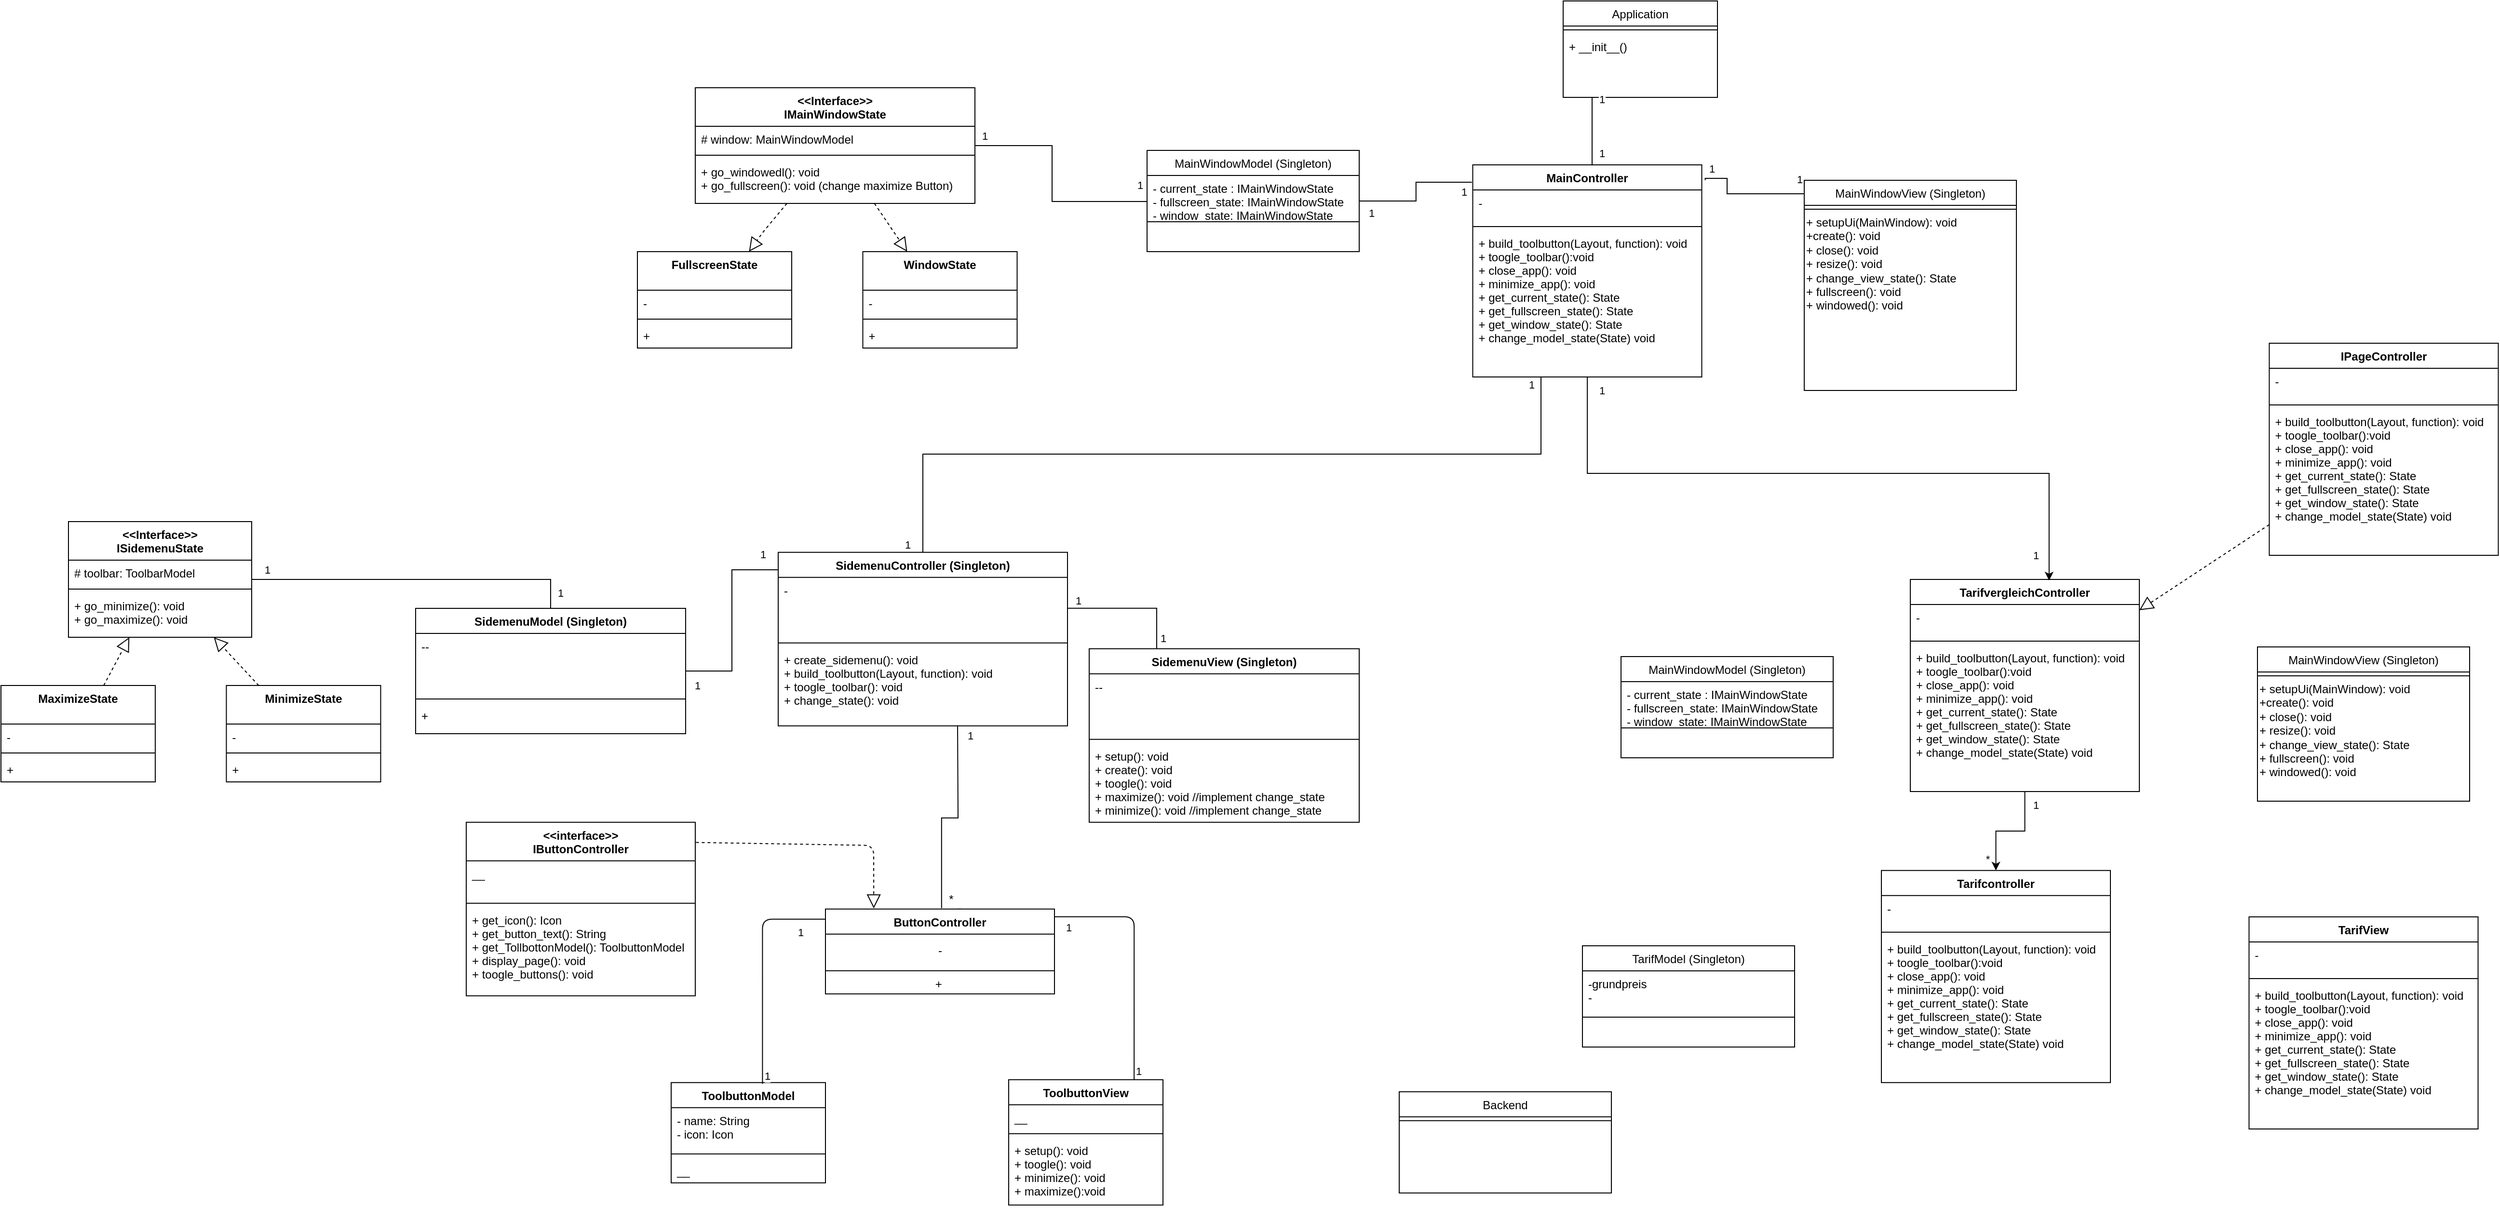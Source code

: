 <mxfile version="14.3.1" type="device"><diagram id="C5RBs43oDa-KdzZeNtuy" name="Page-1"><mxGraphModel dx="3266" dy="582" grid="1" gridSize="10" guides="1" tooltips="1" connect="1" arrows="1" fold="1" page="1" pageScale="1" pageWidth="827" pageHeight="1169" math="0" shadow="0"><root><mxCell id="WIyWlLk6GJQsqaUBKTNV-0"/><mxCell id="WIyWlLk6GJQsqaUBKTNV-1" parent="WIyWlLk6GJQsqaUBKTNV-0"/><mxCell id="zkfFHV4jXpPFQw0GAbJ--0" value="Application" style="swimlane;fontStyle=0;align=center;verticalAlign=top;childLayout=stackLayout;horizontal=1;startSize=26;horizontalStack=0;resizeParent=1;resizeLast=0;collapsible=1;marginBottom=0;rounded=0;shadow=0;strokeWidth=1;" parent="WIyWlLk6GJQsqaUBKTNV-1" vertex="1"><mxGeometry x="280" y="10" width="160" height="100" as="geometry"><mxRectangle x="230" y="140" width="160" height="26" as="alternateBounds"/></mxGeometry></mxCell><mxCell id="zkfFHV4jXpPFQw0GAbJ--4" value="" style="line;html=1;strokeWidth=1;align=left;verticalAlign=middle;spacingTop=-1;spacingLeft=3;spacingRight=3;rotatable=0;labelPosition=right;points=[];portConstraint=eastwest;" parent="zkfFHV4jXpPFQw0GAbJ--0" vertex="1"><mxGeometry y="26" width="160" height="8" as="geometry"/></mxCell><mxCell id="zkfFHV4jXpPFQw0GAbJ--5" value="+ __init__()&#10;" style="text;align=left;verticalAlign=top;spacingLeft=4;spacingRight=4;overflow=hidden;rotatable=0;points=[[0,0.5],[1,0.5]];portConstraint=eastwest;" parent="zkfFHV4jXpPFQw0GAbJ--0" vertex="1"><mxGeometry y="34" width="160" height="66" as="geometry"/></mxCell><mxCell id="zkfFHV4jXpPFQw0GAbJ--17" value="MainWindowView (Singleton)" style="swimlane;fontStyle=0;align=center;verticalAlign=top;childLayout=stackLayout;horizontal=1;startSize=26;horizontalStack=0;resizeParent=1;resizeLast=0;collapsible=1;marginBottom=0;rounded=0;shadow=0;strokeWidth=1;" parent="WIyWlLk6GJQsqaUBKTNV-1" vertex="1"><mxGeometry x="530" y="196" width="220" height="218" as="geometry"><mxRectangle x="508" y="120" width="160" height="26" as="alternateBounds"/></mxGeometry></mxCell><mxCell id="AHmSFKqbJIY-U8-tehQ6-21" value="" style="line;strokeWidth=1;fillColor=none;align=left;verticalAlign=middle;spacingTop=-1;spacingLeft=3;spacingRight=3;rotatable=0;labelPosition=right;points=[];portConstraint=eastwest;" parent="zkfFHV4jXpPFQw0GAbJ--17" vertex="1"><mxGeometry y="26" width="220" height="8" as="geometry"/></mxCell><mxCell id="AHmSFKqbJIY-U8-tehQ6-22" value="&lt;span&gt;+ setupUi(MainWindow): void&lt;br&gt;&lt;/span&gt;+create(): void&lt;br style=&quot;padding: 0px ; margin: 0px&quot;&gt;&lt;span&gt;+ close(): void&lt;br&gt;&lt;/span&gt;+ resize(): void&lt;br&gt;+ change_view_state(): State&lt;br style=&quot;padding: 0px ; margin: 0px&quot;&gt;&lt;span&gt;+ fullscreen(): void&lt;/span&gt;&lt;br style=&quot;padding: 0px ; margin: 0px&quot;&gt;&lt;span&gt;+ windowed(): void&lt;/span&gt;&lt;span&gt;&lt;br&gt;&lt;/span&gt;&lt;span&gt;&amp;nbsp;&lt;/span&gt;&lt;span&gt;&lt;br&gt;&lt;/span&gt;" style="text;html=1;align=left;verticalAlign=middle;resizable=0;points=[];autosize=1;" parent="zkfFHV4jXpPFQw0GAbJ--17" vertex="1"><mxGeometry y="34" width="220" height="120" as="geometry"/></mxCell><mxCell id="AHmSFKqbJIY-U8-tehQ6-0" value="ToolbuttonView" style="swimlane;fontStyle=1;align=center;verticalAlign=top;childLayout=stackLayout;horizontal=1;startSize=26;horizontalStack=0;resizeParent=1;resizeParentMax=0;resizeLast=0;collapsible=1;marginBottom=0;" parent="WIyWlLk6GJQsqaUBKTNV-1" vertex="1"><mxGeometry x="-295" y="1128.92" width="160" height="130" as="geometry"/></mxCell><mxCell id="AHmSFKqbJIY-U8-tehQ6-1" value="__" style="text;strokeColor=none;fillColor=none;align=left;verticalAlign=top;spacingLeft=4;spacingRight=4;overflow=hidden;rotatable=0;points=[[0,0.5],[1,0.5]];portConstraint=eastwest;" parent="AHmSFKqbJIY-U8-tehQ6-0" vertex="1"><mxGeometry y="26" width="160" height="26" as="geometry"/></mxCell><mxCell id="AHmSFKqbJIY-U8-tehQ6-2" value="" style="line;strokeWidth=1;fillColor=none;align=left;verticalAlign=middle;spacingTop=-1;spacingLeft=3;spacingRight=3;rotatable=0;labelPosition=right;points=[];portConstraint=eastwest;" parent="AHmSFKqbJIY-U8-tehQ6-0" vertex="1"><mxGeometry y="52" width="160" height="8" as="geometry"/></mxCell><mxCell id="AHmSFKqbJIY-U8-tehQ6-3" value="+ setup(): void&#10;+ toogle(): void&#10;+ minimize(): void&#10;+ maximize():void" style="text;strokeColor=none;fillColor=none;align=left;verticalAlign=top;spacingLeft=4;spacingRight=4;overflow=hidden;rotatable=0;points=[[0,0.5],[1,0.5]];portConstraint=eastwest;" parent="AHmSFKqbJIY-U8-tehQ6-0" vertex="1"><mxGeometry y="60" width="160" height="70" as="geometry"/></mxCell><mxCell id="AHmSFKqbJIY-U8-tehQ6-7" value="ToolbuttonModel" style="swimlane;fontStyle=1;align=center;verticalAlign=top;childLayout=stackLayout;horizontal=1;startSize=26;horizontalStack=0;resizeParent=1;resizeParentMax=0;resizeLast=0;collapsible=1;marginBottom=0;" parent="WIyWlLk6GJQsqaUBKTNV-1" vertex="1"><mxGeometry x="-645" y="1131.92" width="160" height="104" as="geometry"/></mxCell><mxCell id="AHmSFKqbJIY-U8-tehQ6-8" value="- name: String&#10;- icon: Icon" style="text;strokeColor=none;fillColor=none;align=left;verticalAlign=top;spacingLeft=4;spacingRight=4;overflow=hidden;rotatable=0;points=[[0,0.5],[1,0.5]];portConstraint=eastwest;" parent="AHmSFKqbJIY-U8-tehQ6-7" vertex="1"><mxGeometry y="26" width="160" height="44" as="geometry"/></mxCell><mxCell id="AHmSFKqbJIY-U8-tehQ6-9" value="" style="line;strokeWidth=1;fillColor=none;align=left;verticalAlign=middle;spacingTop=-1;spacingLeft=3;spacingRight=3;rotatable=0;labelPosition=right;points=[];portConstraint=eastwest;" parent="AHmSFKqbJIY-U8-tehQ6-7" vertex="1"><mxGeometry y="70" width="160" height="8" as="geometry"/></mxCell><mxCell id="AHmSFKqbJIY-U8-tehQ6-10" value="__" style="text;strokeColor=none;fillColor=none;align=left;verticalAlign=top;spacingLeft=4;spacingRight=4;overflow=hidden;rotatable=0;points=[[0,0.5],[1,0.5]];portConstraint=eastwest;" parent="AHmSFKqbJIY-U8-tehQ6-7" vertex="1"><mxGeometry y="78" width="160" height="26" as="geometry"/></mxCell><mxCell id="veGrpkfACI4aYmlf4r9s-16" style="edgeStyle=orthogonalEdgeStyle;rounded=0;orthogonalLoop=1;jettySize=auto;html=1;endArrow=none;endFill=0;exitX=1.015;exitY=0.072;exitDx=0;exitDy=0;exitPerimeter=0;" parent="WIyWlLk6GJQsqaUBKTNV-1" source="AHmSFKqbJIY-U8-tehQ6-11" target="zkfFHV4jXpPFQw0GAbJ--17" edge="1"><mxGeometry relative="1" as="geometry"><Array as="points"><mxPoint x="450" y="194"/><mxPoint x="450" y="210"/></Array></mxGeometry></mxCell><mxCell id="veGrpkfACI4aYmlf4r9s-17" value="1" style="edgeLabel;html=1;align=center;verticalAlign=middle;resizable=0;points=[];" parent="veGrpkfACI4aYmlf4r9s-16" vertex="1" connectable="0"><mxGeometry x="-0.864" y="2" relative="1" as="geometry"><mxPoint y="-8" as="offset"/></mxGeometry></mxCell><mxCell id="veGrpkfACI4aYmlf4r9s-18" value="1" style="edgeLabel;html=1;align=center;verticalAlign=middle;resizable=0;points=[];" parent="veGrpkfACI4aYmlf4r9s-16" vertex="1" connectable="0"><mxGeometry x="0.907" y="1" relative="1" as="geometry"><mxPoint y="-14" as="offset"/></mxGeometry></mxCell><mxCell id="veGrpkfACI4aYmlf4r9s-19" style="edgeStyle=orthogonalEdgeStyle;rounded=0;orthogonalLoop=1;jettySize=auto;html=1;entryX=0.25;entryY=1;entryDx=0;entryDy=0;endArrow=none;endFill=0;" parent="WIyWlLk6GJQsqaUBKTNV-1" source="AHmSFKqbJIY-U8-tehQ6-11" target="zkfFHV4jXpPFQw0GAbJ--0" edge="1"><mxGeometry relative="1" as="geometry"><Array as="points"><mxPoint x="310" y="170"/><mxPoint x="310" y="170"/></Array></mxGeometry></mxCell><mxCell id="veGrpkfACI4aYmlf4r9s-20" value="1" style="edgeLabel;html=1;align=center;verticalAlign=middle;resizable=0;points=[];" parent="veGrpkfACI4aYmlf4r9s-19" vertex="1" connectable="0"><mxGeometry x="-0.692" y="-1" relative="1" as="geometry"><mxPoint x="9" as="offset"/></mxGeometry></mxCell><mxCell id="veGrpkfACI4aYmlf4r9s-21" value="1" style="edgeLabel;html=1;align=center;verticalAlign=middle;resizable=0;points=[];" parent="veGrpkfACI4aYmlf4r9s-19" vertex="1" connectable="0"><mxGeometry x="0.708" relative="1" as="geometry"><mxPoint x="10" as="offset"/></mxGeometry></mxCell><mxCell id="AHmSFKqbJIY-U8-tehQ6-11" value="MainController" style="swimlane;fontStyle=1;align=center;verticalAlign=top;childLayout=stackLayout;horizontal=1;startSize=26;horizontalStack=0;resizeParent=1;resizeParentMax=0;resizeLast=0;collapsible=1;marginBottom=0;" parent="WIyWlLk6GJQsqaUBKTNV-1" vertex="1"><mxGeometry x="186.25" y="180" width="237.5" height="220" as="geometry"/></mxCell><mxCell id="AHmSFKqbJIY-U8-tehQ6-12" value="-" style="text;strokeColor=none;fillColor=none;align=left;verticalAlign=top;spacingLeft=4;spacingRight=4;overflow=hidden;rotatable=0;points=[[0,0.5],[1,0.5]];portConstraint=eastwest;" parent="AHmSFKqbJIY-U8-tehQ6-11" vertex="1"><mxGeometry y="26" width="237.5" height="34" as="geometry"/></mxCell><mxCell id="AHmSFKqbJIY-U8-tehQ6-13" value="" style="line;strokeWidth=1;fillColor=none;align=left;verticalAlign=middle;spacingTop=-1;spacingLeft=3;spacingRight=3;rotatable=0;labelPosition=right;points=[];portConstraint=eastwest;" parent="AHmSFKqbJIY-U8-tehQ6-11" vertex="1"><mxGeometry y="60" width="237.5" height="8" as="geometry"/></mxCell><mxCell id="AHmSFKqbJIY-U8-tehQ6-14" value="+ build_toolbutton(Layout, function): void&#10;+ toogle_toolbar():void&#10;+ close_app(): void&#10;+ minimize_app(): void&#10;+ get_current_state(): State&#10;+ get_fullscreen_state(): State&#10;+ get_window_state(): State&#10;+ change_model_state(State) void&#10;&#10;&#10;" style="text;strokeColor=none;fillColor=none;align=left;verticalAlign=top;spacingLeft=4;spacingRight=4;overflow=hidden;rotatable=0;points=[[0,0.5],[1,0.5]];portConstraint=eastwest;labelBackgroundColor=#ffffff;" parent="AHmSFKqbJIY-U8-tehQ6-11" vertex="1"><mxGeometry y="68" width="237.5" height="152" as="geometry"/></mxCell><mxCell id="veGrpkfACI4aYmlf4r9s-13" style="edgeStyle=orthogonalEdgeStyle;rounded=0;orthogonalLoop=1;jettySize=auto;html=1;endArrow=none;endFill=0;exitX=0.5;exitY=0;exitDx=0;exitDy=0;" parent="WIyWlLk6GJQsqaUBKTNV-1" source="WqvGB_f6O1uu-gj7ac-h-0" target="AHmSFKqbJIY-U8-tehQ6-11" edge="1"><mxGeometry relative="1" as="geometry"><mxPoint x="-310" y="398" as="sourcePoint"/><mxPoint x="240" y="361" as="targetPoint"/><Array as="points"><mxPoint x="-384" y="480"/><mxPoint x="257" y="480"/></Array></mxGeometry></mxCell><mxCell id="veGrpkfACI4aYmlf4r9s-14" value="1" style="edgeLabel;html=1;align=center;verticalAlign=middle;resizable=0;points=[];" parent="veGrpkfACI4aYmlf4r9s-13" vertex="1" connectable="0"><mxGeometry x="0.931" y="4" relative="1" as="geometry"><mxPoint x="-6" y="-20.32" as="offset"/></mxGeometry></mxCell><mxCell id="veGrpkfACI4aYmlf4r9s-15" value="1" style="edgeLabel;html=1;align=center;verticalAlign=middle;resizable=0;points=[];" parent="veGrpkfACI4aYmlf4r9s-13" vertex="1" connectable="0"><mxGeometry x="-0.925" y="3" relative="1" as="geometry"><mxPoint x="-13" y="22.56" as="offset"/></mxGeometry></mxCell><mxCell id="WqvGB_f6O1uu-gj7ac-h-0" value="SidemenuController (Singleton)" style="swimlane;fontStyle=1;align=center;verticalAlign=top;childLayout=stackLayout;horizontal=1;startSize=26;horizontalStack=0;resizeParent=1;resizeParentMax=0;resizeLast=0;collapsible=1;marginBottom=0;" parent="WIyWlLk6GJQsqaUBKTNV-1" vertex="1"><mxGeometry x="-534" y="581.92" width="300" height="180" as="geometry"/></mxCell><mxCell id="WqvGB_f6O1uu-gj7ac-h-1" value="-" style="text;strokeColor=none;fillColor=none;align=left;verticalAlign=top;spacingLeft=4;spacingRight=4;overflow=hidden;rotatable=0;points=[[0,0.5],[1,0.5]];portConstraint=eastwest;" parent="WqvGB_f6O1uu-gj7ac-h-0" vertex="1"><mxGeometry y="26" width="300" height="64" as="geometry"/></mxCell><mxCell id="WqvGB_f6O1uu-gj7ac-h-2" value="" style="line;strokeWidth=1;fillColor=none;align=left;verticalAlign=middle;spacingTop=-1;spacingLeft=3;spacingRight=3;rotatable=0;labelPosition=right;points=[];portConstraint=eastwest;" parent="WqvGB_f6O1uu-gj7ac-h-0" vertex="1"><mxGeometry y="90" width="300" height="8" as="geometry"/></mxCell><mxCell id="WqvGB_f6O1uu-gj7ac-h-3" value="+ create_sidemenu(): void&#10;+ build_toolbutton(Layout, function): void&#10;+ toogle_toolbar(): void&#10;+ change_state(): void&#10;&#10;&#10;" style="text;strokeColor=none;fillColor=none;align=left;verticalAlign=top;spacingLeft=4;spacingRight=4;overflow=hidden;rotatable=0;points=[[0,0.5],[1,0.5]];portConstraint=eastwest;" parent="WqvGB_f6O1uu-gj7ac-h-0" vertex="1"><mxGeometry y="98" width="300" height="82" as="geometry"/></mxCell><mxCell id="WqvGB_f6O1uu-gj7ac-h-27" style="edgeStyle=orthogonalEdgeStyle;rounded=0;orthogonalLoop=1;jettySize=auto;html=1;entryX=0.548;entryY=1;entryDx=0;entryDy=0;entryPerimeter=0;endArrow=none;endFill=0;" parent="WIyWlLk6GJQsqaUBKTNV-1" edge="1"><mxGeometry relative="1" as="geometry"><mxPoint x="-344.65" y="951.92" as="sourcePoint"/><mxPoint x="-348.0" y="761.92" as="targetPoint"/></mxGeometry></mxCell><mxCell id="veGrpkfACI4aYmlf4r9s-4" value="Text" style="edgeLabel;html=1;align=center;verticalAlign=middle;resizable=0;points=[];" parent="WqvGB_f6O1uu-gj7ac-h-27" vertex="1" connectable="0"><mxGeometry x="-0.833" y="4" relative="1" as="geometry"><mxPoint as="offset"/></mxGeometry></mxCell><mxCell id="veGrpkfACI4aYmlf4r9s-6" value="1" style="edgeLabel;html=1;align=center;verticalAlign=middle;resizable=0;points=[];" parent="WqvGB_f6O1uu-gj7ac-h-27" vertex="1" connectable="0"><mxGeometry x="0.929" relative="1" as="geometry"><mxPoint x="13" y="1.82" as="offset"/></mxGeometry></mxCell><mxCell id="WqvGB_f6O1uu-gj7ac-h-4" value="ButtonController" style="swimlane;fontStyle=1;align=center;verticalAlign=top;childLayout=stackLayout;horizontal=1;startSize=26;horizontalStack=0;resizeParent=1;resizeParentMax=0;resizeLast=0;collapsible=1;marginBottom=0;" parent="WIyWlLk6GJQsqaUBKTNV-1" vertex="1"><mxGeometry x="-485" y="951.92" width="237.5" height="88" as="geometry"/></mxCell><mxCell id="veGrpkfACI4aYmlf4r9s-9" value="-" style="text;html=1;strokeColor=none;fillColor=none;align=center;verticalAlign=middle;whiteSpace=wrap;rounded=0;" parent="WqvGB_f6O1uu-gj7ac-h-4" vertex="1"><mxGeometry y="26" width="237.5" height="34" as="geometry"/></mxCell><mxCell id="veGrpkfACI4aYmlf4r9s-8" value="" style="line;strokeWidth=1;fillColor=none;align=left;verticalAlign=middle;spacingTop=-1;spacingLeft=3;spacingRight=3;rotatable=0;labelPosition=right;points=[];portConstraint=eastwest;" parent="WqvGB_f6O1uu-gj7ac-h-4" vertex="1"><mxGeometry y="60" width="237.5" height="8" as="geometry"/></mxCell><mxCell id="veGrpkfACI4aYmlf4r9s-10" value="+&amp;nbsp;" style="text;html=1;strokeColor=none;fillColor=none;align=center;verticalAlign=middle;whiteSpace=wrap;rounded=0;" parent="WqvGB_f6O1uu-gj7ac-h-4" vertex="1"><mxGeometry y="68" width="237.5" height="20" as="geometry"/></mxCell><mxCell id="WqvGB_f6O1uu-gj7ac-h-9" value="" style="endArrow=none;endFill=0;html=1;edgeStyle=orthogonalEdgeStyle;align=left;verticalAlign=top;exitX=0.592;exitY=0.012;exitDx=0;exitDy=0;entryX=0.002;entryY=0.119;entryDx=0;entryDy=0;entryPerimeter=0;exitPerimeter=0;" parent="WIyWlLk6GJQsqaUBKTNV-1" source="AHmSFKqbJIY-U8-tehQ6-7" target="WqvGB_f6O1uu-gj7ac-h-4" edge="1"><mxGeometry x="-1" relative="1" as="geometry"><mxPoint x="-687.5" y="1096.92" as="sourcePoint"/><mxPoint x="-500" y="1090.92" as="targetPoint"/></mxGeometry></mxCell><mxCell id="WqvGB_f6O1uu-gj7ac-h-10" value="1" style="edgeLabel;resizable=0;html=1;align=left;verticalAlign=bottom;" parent="WqvGB_f6O1uu-gj7ac-h-9" connectable="0" vertex="1"><mxGeometry x="-1" relative="1" as="geometry"/></mxCell><mxCell id="WqvGB_f6O1uu-gj7ac-h-11" value="1" style="edgeLabel;html=1;align=center;verticalAlign=middle;resizable=0;points=[];" parent="WqvGB_f6O1uu-gj7ac-h-9" vertex="1" connectable="0"><mxGeometry x="0.404" y="-1" relative="1" as="geometry"><mxPoint x="37.93" y="8.75" as="offset"/></mxGeometry></mxCell><mxCell id="WqvGB_f6O1uu-gj7ac-h-13" value="" style="endArrow=none;endFill=0;html=1;edgeStyle=orthogonalEdgeStyle;align=left;verticalAlign=top;exitX=0.813;exitY=0;exitDx=0;exitDy=0;entryX=1.002;entryY=0.091;entryDx=0;entryDy=0;entryPerimeter=0;exitPerimeter=0;" parent="WIyWlLk6GJQsqaUBKTNV-1" source="AHmSFKqbJIY-U8-tehQ6-0" target="WqvGB_f6O1uu-gj7ac-h-4" edge="1"><mxGeometry x="-1" relative="1" as="geometry"><mxPoint x="-540.28" y="1188.952" as="sourcePoint"/><mxPoint x="-474.525" y="917.34" as="targetPoint"/></mxGeometry></mxCell><mxCell id="WqvGB_f6O1uu-gj7ac-h-14" value="1" style="edgeLabel;resizable=0;html=1;align=left;verticalAlign=bottom;" parent="WqvGB_f6O1uu-gj7ac-h-13" connectable="0" vertex="1"><mxGeometry x="-1" relative="1" as="geometry"/></mxCell><mxCell id="WqvGB_f6O1uu-gj7ac-h-15" value="1" style="edgeLabel;html=1;align=center;verticalAlign=middle;resizable=0;points=[];" parent="WqvGB_f6O1uu-gj7ac-h-13" vertex="1" connectable="0"><mxGeometry x="0.404" y="-1" relative="1" as="geometry"><mxPoint x="-60.5" y="12" as="offset"/></mxGeometry></mxCell><mxCell id="WqvGB_f6O1uu-gj7ac-h-16" value="SidemenuView (Singleton)" style="swimlane;fontStyle=1;align=center;verticalAlign=top;childLayout=stackLayout;horizontal=1;startSize=26;horizontalStack=0;resizeParent=1;resizeParentMax=0;resizeLast=0;collapsible=1;marginBottom=0;" parent="WIyWlLk6GJQsqaUBKTNV-1" vertex="1"><mxGeometry x="-211.5" y="681.92" width="280" height="180" as="geometry"/></mxCell><mxCell id="WqvGB_f6O1uu-gj7ac-h-17" value="--&#10;" style="text;strokeColor=none;fillColor=none;align=left;verticalAlign=top;spacingLeft=4;spacingRight=4;overflow=hidden;rotatable=0;points=[[0,0.5],[1,0.5]];portConstraint=eastwest;" parent="WqvGB_f6O1uu-gj7ac-h-16" vertex="1"><mxGeometry y="26" width="280" height="64" as="geometry"/></mxCell><mxCell id="WqvGB_f6O1uu-gj7ac-h-18" value="" style="line;strokeWidth=1;fillColor=none;align=left;verticalAlign=middle;spacingTop=-1;spacingLeft=3;spacingRight=3;rotatable=0;labelPosition=right;points=[];portConstraint=eastwest;" parent="WqvGB_f6O1uu-gj7ac-h-16" vertex="1"><mxGeometry y="90" width="280" height="8" as="geometry"/></mxCell><mxCell id="WqvGB_f6O1uu-gj7ac-h-19" value="+ setup(): void&#10;+ create(): void&#10;+ toogle(): void&#10;+ maximize(): void //implement change_state&#10;+ minimize(): void //implement change_state" style="text;strokeColor=none;fillColor=none;align=left;verticalAlign=top;spacingLeft=4;spacingRight=4;overflow=hidden;rotatable=0;points=[[0,0.5],[1,0.5]];portConstraint=eastwest;" parent="WqvGB_f6O1uu-gj7ac-h-16" vertex="1"><mxGeometry y="98" width="280" height="82" as="geometry"/></mxCell><mxCell id="WqvGB_f6O1uu-gj7ac-h-21" value="&lt;&lt;interface&gt;&gt;&#10;IButtonController" style="swimlane;fontStyle=1;align=center;verticalAlign=top;childLayout=stackLayout;horizontal=1;startSize=40;horizontalStack=0;resizeParent=1;resizeParentMax=0;resizeLast=0;collapsible=1;marginBottom=0;" parent="WIyWlLk6GJQsqaUBKTNV-1" vertex="1"><mxGeometry x="-857.5" y="861.92" width="237.5" height="180" as="geometry"/></mxCell><mxCell id="WqvGB_f6O1uu-gj7ac-h-22" value="__" style="text;strokeColor=none;fillColor=none;align=left;verticalAlign=top;spacingLeft=4;spacingRight=4;overflow=hidden;rotatable=0;points=[[0,0.5],[1,0.5]];portConstraint=eastwest;" parent="WqvGB_f6O1uu-gj7ac-h-21" vertex="1"><mxGeometry y="40" width="237.5" height="40" as="geometry"/></mxCell><mxCell id="WqvGB_f6O1uu-gj7ac-h-23" value="" style="line;strokeWidth=1;fillColor=none;align=left;verticalAlign=middle;spacingTop=-1;spacingLeft=3;spacingRight=3;rotatable=0;labelPosition=right;points=[];portConstraint=eastwest;" parent="WqvGB_f6O1uu-gj7ac-h-21" vertex="1"><mxGeometry y="80" width="237.5" height="8" as="geometry"/></mxCell><mxCell id="WqvGB_f6O1uu-gj7ac-h-24" value="+ get_icon(): Icon&#10;+ get_button_text(): String&#10;+ get_TollbottonModel(): ToolbuttonModel&#10;+ display_page(): void&#10;+ toogle_buttons(): void&#10;" style="text;strokeColor=none;fillColor=none;align=left;verticalAlign=top;spacingLeft=4;spacingRight=4;overflow=hidden;rotatable=0;points=[[0,0.5],[1,0.5]];portConstraint=eastwest;" parent="WqvGB_f6O1uu-gj7ac-h-21" vertex="1"><mxGeometry y="88" width="237.5" height="92" as="geometry"/></mxCell><mxCell id="WqvGB_f6O1uu-gj7ac-h-26" style="edgeStyle=orthogonalEdgeStyle;rounded=0;orthogonalLoop=1;jettySize=auto;html=1;entryX=0.25;entryY=0;entryDx=0;entryDy=0;endArrow=none;endFill=0;" parent="WIyWlLk6GJQsqaUBKTNV-1" source="WqvGB_f6O1uu-gj7ac-h-1" target="WqvGB_f6O1uu-gj7ac-h-16" edge="1"><mxGeometry relative="1" as="geometry"/></mxCell><mxCell id="veGrpkfACI4aYmlf4r9s-11" value="1" style="edgeLabel;html=1;align=center;verticalAlign=middle;resizable=0;points=[];" parent="WqvGB_f6O1uu-gj7ac-h-26" vertex="1" connectable="0"><mxGeometry x="-0.836" y="3" relative="1" as="geometry"><mxPoint y="-5" as="offset"/></mxGeometry></mxCell><mxCell id="veGrpkfACI4aYmlf4r9s-12" value="1" style="edgeLabel;html=1;align=center;verticalAlign=middle;resizable=0;points=[];" parent="WqvGB_f6O1uu-gj7ac-h-26" vertex="1" connectable="0"><mxGeometry x="0.827" y="-3" relative="1" as="geometry"><mxPoint x="9.5" as="offset"/></mxGeometry></mxCell><mxCell id="veGrpkfACI4aYmlf4r9s-2" value="" style="endArrow=block;dashed=1;endFill=0;endSize=12;html=1;exitX=1.003;exitY=0.116;exitDx=0;exitDy=0;exitPerimeter=0;entryX=0.211;entryY=-0.008;entryDx=0;entryDy=0;entryPerimeter=0;" parent="WIyWlLk6GJQsqaUBKTNV-1" source="WqvGB_f6O1uu-gj7ac-h-21" target="WqvGB_f6O1uu-gj7ac-h-4" edge="1"><mxGeometry width="160" relative="1" as="geometry"><mxPoint x="-625" y="861.92" as="sourcePoint"/><mxPoint x="-465" y="861.92" as="targetPoint"/><Array as="points"><mxPoint x="-435" y="885.92"/></Array></mxGeometry></mxCell><mxCell id="veGrpkfACI4aYmlf4r9s-5" value="*" style="text;html=1;align=center;verticalAlign=middle;resizable=0;points=[];autosize=1;" parent="WIyWlLk6GJQsqaUBKTNV-1" vertex="1"><mxGeometry x="-365" y="931.92" width="20" height="20" as="geometry"/></mxCell><mxCell id="veGrpkfACI4aYmlf4r9s-39" style="edgeStyle=orthogonalEdgeStyle;rounded=0;orthogonalLoop=1;jettySize=auto;html=1;endArrow=none;endFill=0;entryX=-0.004;entryY=0.082;entryDx=0;entryDy=0;entryPerimeter=0;" parent="WIyWlLk6GJQsqaUBKTNV-1" source="veGrpkfACI4aYmlf4r9s-22" target="AHmSFKqbJIY-U8-tehQ6-11" edge="1"><mxGeometry relative="1" as="geometry"/></mxCell><mxCell id="veGrpkfACI4aYmlf4r9s-90" value="1" style="edgeLabel;html=1;align=center;verticalAlign=middle;resizable=0;points=[];" parent="veGrpkfACI4aYmlf4r9s-39" vertex="1" connectable="0"><mxGeometry x="-0.815" y="-1" relative="1" as="geometry"><mxPoint y="11.48" as="offset"/></mxGeometry></mxCell><mxCell id="veGrpkfACI4aYmlf4r9s-91" value="1" style="edgeLabel;html=1;align=center;verticalAlign=middle;resizable=0;points=[];" parent="veGrpkfACI4aYmlf4r9s-39" vertex="1" connectable="0"><mxGeometry x="0.872" y="-1" relative="1" as="geometry"><mxPoint y="9" as="offset"/></mxGeometry></mxCell><mxCell id="veGrpkfACI4aYmlf4r9s-22" value="MainWindowModel (Singleton)" style="swimlane;fontStyle=0;align=center;verticalAlign=top;childLayout=stackLayout;horizontal=1;startSize=26;horizontalStack=0;resizeParent=1;resizeLast=0;collapsible=1;marginBottom=0;rounded=0;shadow=0;strokeWidth=1;" parent="WIyWlLk6GJQsqaUBKTNV-1" vertex="1"><mxGeometry x="-151.5" y="165" width="220" height="105" as="geometry"><mxRectangle x="508" y="120" width="160" height="26" as="alternateBounds"/></mxGeometry></mxCell><mxCell id="veGrpkfACI4aYmlf4r9s-23" value="- current_state : IMainWindowState&#10;- fullscreen_state: IMainWindowState&#10;- window_state: IMainWindowState&#10;" style="text;align=left;verticalAlign=top;spacingLeft=4;spacingRight=4;overflow=hidden;rotatable=0;points=[[0,0.5],[1,0.5]];portConstraint=eastwest;" parent="veGrpkfACI4aYmlf4r9s-22" vertex="1"><mxGeometry y="26" width="220" height="44" as="geometry"/></mxCell><mxCell id="veGrpkfACI4aYmlf4r9s-24" value="" style="line;strokeWidth=1;fillColor=none;align=left;verticalAlign=middle;spacingTop=-1;spacingLeft=3;spacingRight=3;rotatable=0;labelPosition=right;points=[];portConstraint=eastwest;" parent="veGrpkfACI4aYmlf4r9s-22" vertex="1"><mxGeometry y="70" width="220" height="8" as="geometry"/></mxCell><mxCell id="veGrpkfACI4aYmlf4r9s-25" value="&lt;span&gt;&lt;br&gt;&lt;/span&gt;" style="text;html=1;align=left;verticalAlign=middle;resizable=0;points=[];autosize=1;" parent="veGrpkfACI4aYmlf4r9s-22" vertex="1"><mxGeometry y="78" width="220" height="20" as="geometry"/></mxCell><mxCell id="veGrpkfACI4aYmlf4r9s-40" style="edgeStyle=orthogonalEdgeStyle;rounded=0;orthogonalLoop=1;jettySize=auto;html=1;endArrow=none;endFill=0;" parent="WIyWlLk6GJQsqaUBKTNV-1" source="veGrpkfACI4aYmlf4r9s-26" target="veGrpkfACI4aYmlf4r9s-22" edge="1"><mxGeometry relative="1" as="geometry"><Array as="points"><mxPoint x="-250" y="160"/><mxPoint x="-250" y="218"/></Array></mxGeometry></mxCell><mxCell id="veGrpkfACI4aYmlf4r9s-44" value="1" style="edgeLabel;html=1;align=center;verticalAlign=middle;resizable=0;points=[];" parent="veGrpkfACI4aYmlf4r9s-40" vertex="1" connectable="0"><mxGeometry x="0.871" y="2" relative="1" as="geometry"><mxPoint x="7.53" y="-15.53" as="offset"/></mxGeometry></mxCell><mxCell id="veGrpkfACI4aYmlf4r9s-45" value="1" style="edgeLabel;html=1;align=center;verticalAlign=middle;resizable=0;points=[];" parent="veGrpkfACI4aYmlf4r9s-40" vertex="1" connectable="0"><mxGeometry x="-0.907" y="3" relative="1" as="geometry"><mxPoint x="-1" y="-7" as="offset"/></mxGeometry></mxCell><mxCell id="veGrpkfACI4aYmlf4r9s-26" value="&lt;&lt;Interface&gt;&gt;&#10;IMainWindowState" style="swimlane;fontStyle=1;align=center;verticalAlign=top;childLayout=stackLayout;horizontal=1;startSize=40;horizontalStack=0;resizeParent=1;resizeParentMax=0;resizeLast=0;collapsible=1;marginBottom=0;" parent="WIyWlLk6GJQsqaUBKTNV-1" vertex="1"><mxGeometry x="-620" y="100" width="290" height="120" as="geometry"/></mxCell><mxCell id="veGrpkfACI4aYmlf4r9s-27" value="# window: MainWindowModel" style="text;strokeColor=none;fillColor=none;align=left;verticalAlign=top;spacingLeft=4;spacingRight=4;overflow=hidden;rotatable=0;points=[[0,0.5],[1,0.5]];portConstraint=eastwest;" parent="veGrpkfACI4aYmlf4r9s-26" vertex="1"><mxGeometry y="40" width="290" height="26" as="geometry"/></mxCell><mxCell id="veGrpkfACI4aYmlf4r9s-28" value="" style="line;strokeWidth=1;fillColor=none;align=left;verticalAlign=middle;spacingTop=-1;spacingLeft=3;spacingRight=3;rotatable=0;labelPosition=right;points=[];portConstraint=eastwest;" parent="veGrpkfACI4aYmlf4r9s-26" vertex="1"><mxGeometry y="66" width="290" height="8" as="geometry"/></mxCell><mxCell id="veGrpkfACI4aYmlf4r9s-29" value="+ go_windowedl(): void&#10;+ go_fullscreen(): void (change maximize Button)" style="text;strokeColor=none;fillColor=none;align=left;verticalAlign=top;spacingLeft=4;spacingRight=4;overflow=hidden;rotatable=0;points=[[0,0.5],[1,0.5]];portConstraint=eastwest;" parent="veGrpkfACI4aYmlf4r9s-26" vertex="1"><mxGeometry y="74" width="290" height="46" as="geometry"/></mxCell><mxCell id="veGrpkfACI4aYmlf4r9s-30" value="FullscreenState" style="swimlane;fontStyle=1;align=center;verticalAlign=top;childLayout=stackLayout;horizontal=1;startSize=40;horizontalStack=0;resizeParent=1;resizeParentMax=0;resizeLast=0;collapsible=1;marginBottom=0;" parent="WIyWlLk6GJQsqaUBKTNV-1" vertex="1"><mxGeometry x="-680" y="270" width="160" height="100" as="geometry"/></mxCell><mxCell id="veGrpkfACI4aYmlf4r9s-31" value="-" style="text;strokeColor=none;fillColor=none;align=left;verticalAlign=top;spacingLeft=4;spacingRight=4;overflow=hidden;rotatable=0;points=[[0,0.5],[1,0.5]];portConstraint=eastwest;" parent="veGrpkfACI4aYmlf4r9s-30" vertex="1"><mxGeometry y="40" width="160" height="26" as="geometry"/></mxCell><mxCell id="veGrpkfACI4aYmlf4r9s-32" value="" style="line;strokeWidth=1;fillColor=none;align=left;verticalAlign=middle;spacingTop=-1;spacingLeft=3;spacingRight=3;rotatable=0;labelPosition=right;points=[];portConstraint=eastwest;" parent="veGrpkfACI4aYmlf4r9s-30" vertex="1"><mxGeometry y="66" width="160" height="8" as="geometry"/></mxCell><mxCell id="veGrpkfACI4aYmlf4r9s-33" value="+" style="text;strokeColor=none;fillColor=none;align=left;verticalAlign=top;spacingLeft=4;spacingRight=4;overflow=hidden;rotatable=0;points=[[0,0.5],[1,0.5]];portConstraint=eastwest;" parent="veGrpkfACI4aYmlf4r9s-30" vertex="1"><mxGeometry y="74" width="160" height="26" as="geometry"/></mxCell><mxCell id="veGrpkfACI4aYmlf4r9s-34" value="WindowState" style="swimlane;fontStyle=1;align=center;verticalAlign=top;childLayout=stackLayout;horizontal=1;startSize=40;horizontalStack=0;resizeParent=1;resizeParentMax=0;resizeLast=0;collapsible=1;marginBottom=0;" parent="WIyWlLk6GJQsqaUBKTNV-1" vertex="1"><mxGeometry x="-446.25" y="270" width="160" height="100" as="geometry"/></mxCell><mxCell id="veGrpkfACI4aYmlf4r9s-35" value="-" style="text;strokeColor=none;fillColor=none;align=left;verticalAlign=top;spacingLeft=4;spacingRight=4;overflow=hidden;rotatable=0;points=[[0,0.5],[1,0.5]];portConstraint=eastwest;" parent="veGrpkfACI4aYmlf4r9s-34" vertex="1"><mxGeometry y="40" width="160" height="26" as="geometry"/></mxCell><mxCell id="veGrpkfACI4aYmlf4r9s-36" value="" style="line;strokeWidth=1;fillColor=none;align=left;verticalAlign=middle;spacingTop=-1;spacingLeft=3;spacingRight=3;rotatable=0;labelPosition=right;points=[];portConstraint=eastwest;" parent="veGrpkfACI4aYmlf4r9s-34" vertex="1"><mxGeometry y="66" width="160" height="8" as="geometry"/></mxCell><mxCell id="veGrpkfACI4aYmlf4r9s-37" value="+" style="text;strokeColor=none;fillColor=none;align=left;verticalAlign=top;spacingLeft=4;spacingRight=4;overflow=hidden;rotatable=0;points=[[0,0.5],[1,0.5]];portConstraint=eastwest;" parent="veGrpkfACI4aYmlf4r9s-34" vertex="1"><mxGeometry y="74" width="160" height="26" as="geometry"/></mxCell><mxCell id="veGrpkfACI4aYmlf4r9s-42" value="" style="endArrow=block;dashed=1;endFill=0;endSize=12;html=1;" parent="WIyWlLk6GJQsqaUBKTNV-1" source="veGrpkfACI4aYmlf4r9s-26" target="veGrpkfACI4aYmlf4r9s-34" edge="1"><mxGeometry width="160" relative="1" as="geometry"><mxPoint x="-690" y="270" as="sourcePoint"/><mxPoint x="-530" y="270" as="targetPoint"/></mxGeometry></mxCell><mxCell id="veGrpkfACI4aYmlf4r9s-43" value="" style="endArrow=block;dashed=1;endFill=0;endSize=12;html=1;" parent="WIyWlLk6GJQsqaUBKTNV-1" source="veGrpkfACI4aYmlf4r9s-26" target="veGrpkfACI4aYmlf4r9s-30" edge="1"><mxGeometry width="160" relative="1" as="geometry"><mxPoint x="-436.5" y="240" as="sourcePoint"/><mxPoint x="-400.833" y="280" as="targetPoint"/><Array as="points"><mxPoint x="-550" y="250"/></Array></mxGeometry></mxCell><mxCell id="veGrpkfACI4aYmlf4r9s-86" style="edgeStyle=orthogonalEdgeStyle;rounded=0;orthogonalLoop=1;jettySize=auto;html=1;endArrow=none;endFill=0;" parent="WIyWlLk6GJQsqaUBKTNV-1" source="veGrpkfACI4aYmlf4r9s-46" target="WqvGB_f6O1uu-gj7ac-h-0" edge="1"><mxGeometry relative="1" as="geometry"><Array as="points"><mxPoint x="-582" y="705"/><mxPoint x="-582" y="600"/></Array></mxGeometry></mxCell><mxCell id="veGrpkfACI4aYmlf4r9s-87" value="1" style="edgeLabel;html=1;align=center;verticalAlign=middle;resizable=0;points=[];" parent="veGrpkfACI4aYmlf4r9s-86" vertex="1" connectable="0"><mxGeometry x="-0.881" relative="1" as="geometry"><mxPoint y="15" as="offset"/></mxGeometry></mxCell><mxCell id="veGrpkfACI4aYmlf4r9s-89" value="1" style="edgeLabel;html=1;align=center;verticalAlign=middle;resizable=0;points=[];" parent="veGrpkfACI4aYmlf4r9s-86" vertex="1" connectable="0"><mxGeometry x="0.827" relative="1" as="geometry"><mxPoint x="1.19" y="-16" as="offset"/></mxGeometry></mxCell><mxCell id="veGrpkfACI4aYmlf4r9s-46" value="SidemenuModel (Singleton)" style="swimlane;fontStyle=1;align=center;verticalAlign=top;childLayout=stackLayout;horizontal=1;startSize=26;horizontalStack=0;resizeParent=1;resizeParentMax=0;resizeLast=0;collapsible=1;marginBottom=0;" parent="WIyWlLk6GJQsqaUBKTNV-1" vertex="1"><mxGeometry x="-910" y="640" width="280" height="130" as="geometry"/></mxCell><mxCell id="veGrpkfACI4aYmlf4r9s-47" value="--&#10;" style="text;strokeColor=none;fillColor=none;align=left;verticalAlign=top;spacingLeft=4;spacingRight=4;overflow=hidden;rotatable=0;points=[[0,0.5],[1,0.5]];portConstraint=eastwest;" parent="veGrpkfACI4aYmlf4r9s-46" vertex="1"><mxGeometry y="26" width="280" height="64" as="geometry"/></mxCell><mxCell id="veGrpkfACI4aYmlf4r9s-48" value="" style="line;strokeWidth=1;fillColor=none;align=left;verticalAlign=middle;spacingTop=-1;spacingLeft=3;spacingRight=3;rotatable=0;labelPosition=right;points=[];portConstraint=eastwest;" parent="veGrpkfACI4aYmlf4r9s-46" vertex="1"><mxGeometry y="90" width="280" height="8" as="geometry"/></mxCell><mxCell id="veGrpkfACI4aYmlf4r9s-49" value="+" style="text;strokeColor=none;fillColor=none;align=left;verticalAlign=top;spacingLeft=4;spacingRight=4;overflow=hidden;rotatable=0;points=[[0,0.5],[1,0.5]];portConstraint=eastwest;" parent="veGrpkfACI4aYmlf4r9s-46" vertex="1"><mxGeometry y="98" width="280" height="32" as="geometry"/></mxCell><mxCell id="veGrpkfACI4aYmlf4r9s-69" value="1" style="edgeLabel;html=1;align=center;verticalAlign=middle;resizable=0;points=[];" parent="WIyWlLk6GJQsqaUBKTNV-1" vertex="1" connectable="0"><mxGeometry x="-1064.529" y="600" as="geometry"/></mxCell><mxCell id="veGrpkfACI4aYmlf4r9s-84" style="edgeStyle=orthogonalEdgeStyle;rounded=0;orthogonalLoop=1;jettySize=auto;html=1;endArrow=none;endFill=0;" parent="WIyWlLk6GJQsqaUBKTNV-1" source="veGrpkfACI4aYmlf4r9s-70" target="veGrpkfACI4aYmlf4r9s-46" edge="1"><mxGeometry relative="1" as="geometry"><Array as="points"><mxPoint x="-770" y="610"/></Array></mxGeometry></mxCell><mxCell id="veGrpkfACI4aYmlf4r9s-85" value="1" style="edgeLabel;html=1;align=center;verticalAlign=middle;resizable=0;points=[];" parent="veGrpkfACI4aYmlf4r9s-84" vertex="1" connectable="0"><mxGeometry x="0.958" relative="1" as="geometry"><mxPoint x="10" y="-8.94" as="offset"/></mxGeometry></mxCell><mxCell id="veGrpkfACI4aYmlf4r9s-70" value="&lt;&lt;Interface&gt;&gt;&#10;ISidemenuState" style="swimlane;fontStyle=1;align=center;verticalAlign=top;childLayout=stackLayout;horizontal=1;startSize=40;horizontalStack=0;resizeParent=1;resizeParentMax=0;resizeLast=0;collapsible=1;marginBottom=0;" parent="WIyWlLk6GJQsqaUBKTNV-1" vertex="1"><mxGeometry x="-1270" y="550" width="190" height="120" as="geometry"/></mxCell><mxCell id="veGrpkfACI4aYmlf4r9s-71" value="# toolbar: ToolbarModel" style="text;strokeColor=none;fillColor=none;align=left;verticalAlign=top;spacingLeft=4;spacingRight=4;overflow=hidden;rotatable=0;points=[[0,0.5],[1,0.5]];portConstraint=eastwest;" parent="veGrpkfACI4aYmlf4r9s-70" vertex="1"><mxGeometry y="40" width="190" height="26" as="geometry"/></mxCell><mxCell id="veGrpkfACI4aYmlf4r9s-72" value="" style="line;strokeWidth=1;fillColor=none;align=left;verticalAlign=middle;spacingTop=-1;spacingLeft=3;spacingRight=3;rotatable=0;labelPosition=right;points=[];portConstraint=eastwest;" parent="veGrpkfACI4aYmlf4r9s-70" vertex="1"><mxGeometry y="66" width="190" height="8" as="geometry"/></mxCell><mxCell id="veGrpkfACI4aYmlf4r9s-73" value="+ go_minimize(): void&#10;+ go_maximize(): void" style="text;strokeColor=none;fillColor=none;align=left;verticalAlign=top;spacingLeft=4;spacingRight=4;overflow=hidden;rotatable=0;points=[[0,0.5],[1,0.5]];portConstraint=eastwest;" parent="veGrpkfACI4aYmlf4r9s-70" vertex="1"><mxGeometry y="74" width="190" height="46" as="geometry"/></mxCell><mxCell id="veGrpkfACI4aYmlf4r9s-74" value="MaximizeState" style="swimlane;fontStyle=1;align=center;verticalAlign=top;childLayout=stackLayout;horizontal=1;startSize=40;horizontalStack=0;resizeParent=1;resizeParentMax=0;resizeLast=0;collapsible=1;marginBottom=0;" parent="WIyWlLk6GJQsqaUBKTNV-1" vertex="1"><mxGeometry x="-1340" y="720" width="160" height="100" as="geometry"/></mxCell><mxCell id="veGrpkfACI4aYmlf4r9s-75" value="-" style="text;strokeColor=none;fillColor=none;align=left;verticalAlign=top;spacingLeft=4;spacingRight=4;overflow=hidden;rotatable=0;points=[[0,0.5],[1,0.5]];portConstraint=eastwest;" parent="veGrpkfACI4aYmlf4r9s-74" vertex="1"><mxGeometry y="40" width="160" height="26" as="geometry"/></mxCell><mxCell id="veGrpkfACI4aYmlf4r9s-76" value="" style="line;strokeWidth=1;fillColor=none;align=left;verticalAlign=middle;spacingTop=-1;spacingLeft=3;spacingRight=3;rotatable=0;labelPosition=right;points=[];portConstraint=eastwest;" parent="veGrpkfACI4aYmlf4r9s-74" vertex="1"><mxGeometry y="66" width="160" height="8" as="geometry"/></mxCell><mxCell id="veGrpkfACI4aYmlf4r9s-77" value="+" style="text;strokeColor=none;fillColor=none;align=left;verticalAlign=top;spacingLeft=4;spacingRight=4;overflow=hidden;rotatable=0;points=[[0,0.5],[1,0.5]];portConstraint=eastwest;" parent="veGrpkfACI4aYmlf4r9s-74" vertex="1"><mxGeometry y="74" width="160" height="26" as="geometry"/></mxCell><mxCell id="veGrpkfACI4aYmlf4r9s-78" value="MinimizeState" style="swimlane;fontStyle=1;align=center;verticalAlign=top;childLayout=stackLayout;horizontal=1;startSize=40;horizontalStack=0;resizeParent=1;resizeParentMax=0;resizeLast=0;collapsible=1;marginBottom=0;" parent="WIyWlLk6GJQsqaUBKTNV-1" vertex="1"><mxGeometry x="-1106.25" y="720" width="160" height="100" as="geometry"/></mxCell><mxCell id="veGrpkfACI4aYmlf4r9s-79" value="-" style="text;strokeColor=none;fillColor=none;align=left;verticalAlign=top;spacingLeft=4;spacingRight=4;overflow=hidden;rotatable=0;points=[[0,0.5],[1,0.5]];portConstraint=eastwest;" parent="veGrpkfACI4aYmlf4r9s-78" vertex="1"><mxGeometry y="40" width="160" height="26" as="geometry"/></mxCell><mxCell id="veGrpkfACI4aYmlf4r9s-80" value="" style="line;strokeWidth=1;fillColor=none;align=left;verticalAlign=middle;spacingTop=-1;spacingLeft=3;spacingRight=3;rotatable=0;labelPosition=right;points=[];portConstraint=eastwest;" parent="veGrpkfACI4aYmlf4r9s-78" vertex="1"><mxGeometry y="66" width="160" height="8" as="geometry"/></mxCell><mxCell id="veGrpkfACI4aYmlf4r9s-81" value="+" style="text;strokeColor=none;fillColor=none;align=left;verticalAlign=top;spacingLeft=4;spacingRight=4;overflow=hidden;rotatable=0;points=[[0,0.5],[1,0.5]];portConstraint=eastwest;" parent="veGrpkfACI4aYmlf4r9s-78" vertex="1"><mxGeometry y="74" width="160" height="26" as="geometry"/></mxCell><mxCell id="veGrpkfACI4aYmlf4r9s-82" value="" style="endArrow=block;dashed=1;endFill=0;endSize=12;html=1;" parent="WIyWlLk6GJQsqaUBKTNV-1" source="veGrpkfACI4aYmlf4r9s-74" target="veGrpkfACI4aYmlf4r9s-70" edge="1"><mxGeometry width="160" relative="1" as="geometry"><mxPoint x="-1350" y="720" as="sourcePoint"/><mxPoint x="-1190" y="720" as="targetPoint"/></mxGeometry></mxCell><mxCell id="Q8X5541i-ov3R-QuT1BY-22" value="" style="endArrow=block;dashed=1;endFill=0;endSize=12;html=1;" parent="WIyWlLk6GJQsqaUBKTNV-1" source="veGrpkfACI4aYmlf4r9s-78" target="veGrpkfACI4aYmlf4r9s-70" edge="1"><mxGeometry width="160" relative="1" as="geometry"><mxPoint x="-1223.438" y="730" as="sourcePoint"/><mxPoint x="-1196.875" y="680" as="targetPoint"/></mxGeometry></mxCell><mxCell id="gFIsFTtiXFL0hqdpXSyJ-37" style="edgeStyle=orthogonalEdgeStyle;rounded=0;orthogonalLoop=1;jettySize=auto;html=1;" edge="1" parent="WIyWlLk6GJQsqaUBKTNV-1" source="gFIsFTtiXFL0hqdpXSyJ-0" target="gFIsFTtiXFL0hqdpXSyJ-20"><mxGeometry relative="1" as="geometry"/></mxCell><mxCell id="gFIsFTtiXFL0hqdpXSyJ-38" value="1" style="edgeLabel;html=1;align=center;verticalAlign=middle;resizable=0;points=[];" vertex="1" connectable="0" parent="gFIsFTtiXFL0hqdpXSyJ-37"><mxGeometry x="-0.793" y="1" relative="1" as="geometry"><mxPoint x="10.24" y="2.28" as="offset"/></mxGeometry></mxCell><mxCell id="gFIsFTtiXFL0hqdpXSyJ-39" value="*" style="edgeLabel;html=1;align=center;verticalAlign=middle;resizable=0;points=[];" vertex="1" connectable="0" parent="gFIsFTtiXFL0hqdpXSyJ-37"><mxGeometry x="0.778" y="-1" relative="1" as="geometry"><mxPoint x="-7.76" as="offset"/></mxGeometry></mxCell><mxCell id="gFIsFTtiXFL0hqdpXSyJ-0" value="TarifvergleichController" style="swimlane;fontStyle=1;align=center;verticalAlign=top;childLayout=stackLayout;horizontal=1;startSize=26;horizontalStack=0;resizeParent=1;resizeParentMax=0;resizeLast=0;collapsible=1;marginBottom=0;" vertex="1" parent="WIyWlLk6GJQsqaUBKTNV-1"><mxGeometry x="640" y="610" width="237.5" height="220" as="geometry"/></mxCell><mxCell id="gFIsFTtiXFL0hqdpXSyJ-1" value="-" style="text;strokeColor=none;fillColor=none;align=left;verticalAlign=top;spacingLeft=4;spacingRight=4;overflow=hidden;rotatable=0;points=[[0,0.5],[1,0.5]];portConstraint=eastwest;" vertex="1" parent="gFIsFTtiXFL0hqdpXSyJ-0"><mxGeometry y="26" width="237.5" height="34" as="geometry"/></mxCell><mxCell id="gFIsFTtiXFL0hqdpXSyJ-2" value="" style="line;strokeWidth=1;fillColor=none;align=left;verticalAlign=middle;spacingTop=-1;spacingLeft=3;spacingRight=3;rotatable=0;labelPosition=right;points=[];portConstraint=eastwest;" vertex="1" parent="gFIsFTtiXFL0hqdpXSyJ-0"><mxGeometry y="60" width="237.5" height="8" as="geometry"/></mxCell><mxCell id="gFIsFTtiXFL0hqdpXSyJ-3" value="+ build_toolbutton(Layout, function): void&#10;+ toogle_toolbar():void&#10;+ close_app(): void&#10;+ minimize_app(): void&#10;+ get_current_state(): State&#10;+ get_fullscreen_state(): State&#10;+ get_window_state(): State&#10;+ change_model_state(State) void&#10;&#10;&#10;" style="text;strokeColor=none;fillColor=none;align=left;verticalAlign=top;spacingLeft=4;spacingRight=4;overflow=hidden;rotatable=0;points=[[0,0.5],[1,0.5]];portConstraint=eastwest;labelBackgroundColor=#ffffff;" vertex="1" parent="gFIsFTtiXFL0hqdpXSyJ-0"><mxGeometry y="68" width="237.5" height="152" as="geometry"/></mxCell><mxCell id="gFIsFTtiXFL0hqdpXSyJ-4" value="IPageController" style="swimlane;fontStyle=1;align=center;verticalAlign=top;childLayout=stackLayout;horizontal=1;startSize=26;horizontalStack=0;resizeParent=1;resizeParentMax=0;resizeLast=0;collapsible=1;marginBottom=0;" vertex="1" parent="WIyWlLk6GJQsqaUBKTNV-1"><mxGeometry x="1012.25" y="365" width="237.5" height="220" as="geometry"/></mxCell><mxCell id="gFIsFTtiXFL0hqdpXSyJ-5" value="-" style="text;strokeColor=none;fillColor=none;align=left;verticalAlign=top;spacingLeft=4;spacingRight=4;overflow=hidden;rotatable=0;points=[[0,0.5],[1,0.5]];portConstraint=eastwest;" vertex="1" parent="gFIsFTtiXFL0hqdpXSyJ-4"><mxGeometry y="26" width="237.5" height="34" as="geometry"/></mxCell><mxCell id="gFIsFTtiXFL0hqdpXSyJ-6" value="" style="line;strokeWidth=1;fillColor=none;align=left;verticalAlign=middle;spacingTop=-1;spacingLeft=3;spacingRight=3;rotatable=0;labelPosition=right;points=[];portConstraint=eastwest;" vertex="1" parent="gFIsFTtiXFL0hqdpXSyJ-4"><mxGeometry y="60" width="237.5" height="8" as="geometry"/></mxCell><mxCell id="gFIsFTtiXFL0hqdpXSyJ-7" value="+ build_toolbutton(Layout, function): void&#10;+ toogle_toolbar():void&#10;+ close_app(): void&#10;+ minimize_app(): void&#10;+ get_current_state(): State&#10;+ get_fullscreen_state(): State&#10;+ get_window_state(): State&#10;+ change_model_state(State) void&#10;&#10;&#10;" style="text;strokeColor=none;fillColor=none;align=left;verticalAlign=top;spacingLeft=4;spacingRight=4;overflow=hidden;rotatable=0;points=[[0,0.5],[1,0.5]];portConstraint=eastwest;labelBackgroundColor=#ffffff;" vertex="1" parent="gFIsFTtiXFL0hqdpXSyJ-4"><mxGeometry y="68" width="237.5" height="152" as="geometry"/></mxCell><mxCell id="gFIsFTtiXFL0hqdpXSyJ-8" value="" style="endArrow=block;dashed=1;endFill=0;endSize=12;html=1;" edge="1" parent="WIyWlLk6GJQsqaUBKTNV-1" source="gFIsFTtiXFL0hqdpXSyJ-4" target="gFIsFTtiXFL0hqdpXSyJ-0"><mxGeometry width="160" relative="1" as="geometry"><mxPoint x="790.001" y="490" as="sourcePoint"/><mxPoint x="1004.22" y="530" as="targetPoint"/></mxGeometry></mxCell><mxCell id="gFIsFTtiXFL0hqdpXSyJ-9" value="MainWindowView (Singleton)" style="swimlane;fontStyle=0;align=center;verticalAlign=top;childLayout=stackLayout;horizontal=1;startSize=26;horizontalStack=0;resizeParent=1;resizeLast=0;collapsible=1;marginBottom=0;rounded=0;shadow=0;strokeWidth=1;" vertex="1" parent="WIyWlLk6GJQsqaUBKTNV-1"><mxGeometry x="1000" y="680" width="220" height="160" as="geometry"><mxRectangle x="508" y="120" width="160" height="26" as="alternateBounds"/></mxGeometry></mxCell><mxCell id="gFIsFTtiXFL0hqdpXSyJ-10" value="" style="line;strokeWidth=1;fillColor=none;align=left;verticalAlign=middle;spacingTop=-1;spacingLeft=3;spacingRight=3;rotatable=0;labelPosition=right;points=[];portConstraint=eastwest;" vertex="1" parent="gFIsFTtiXFL0hqdpXSyJ-9"><mxGeometry y="26" width="220" height="8" as="geometry"/></mxCell><mxCell id="gFIsFTtiXFL0hqdpXSyJ-11" value="&lt;span&gt;+ setupUi(MainWindow): void&lt;br&gt;&lt;/span&gt;+create(): void&lt;br style=&quot;padding: 0px ; margin: 0px&quot;&gt;&lt;span&gt;+ close(): void&lt;br&gt;&lt;/span&gt;+ resize(): void&lt;br&gt;+ change_view_state(): State&lt;br style=&quot;padding: 0px ; margin: 0px&quot;&gt;&lt;span&gt;+ fullscreen(): void&lt;/span&gt;&lt;br style=&quot;padding: 0px ; margin: 0px&quot;&gt;&lt;span&gt;+ windowed(): void&lt;/span&gt;&lt;span&gt;&lt;br&gt;&lt;/span&gt;&lt;span&gt;&amp;nbsp;&lt;/span&gt;&lt;span&gt;&lt;br&gt;&lt;/span&gt;" style="text;html=1;align=left;verticalAlign=middle;resizable=0;points=[];autosize=1;" vertex="1" parent="gFIsFTtiXFL0hqdpXSyJ-9"><mxGeometry y="34" width="220" height="120" as="geometry"/></mxCell><mxCell id="gFIsFTtiXFL0hqdpXSyJ-12" value="MainWindowModel (Singleton)" style="swimlane;fontStyle=0;align=center;verticalAlign=top;childLayout=stackLayout;horizontal=1;startSize=26;horizontalStack=0;resizeParent=1;resizeLast=0;collapsible=1;marginBottom=0;rounded=0;shadow=0;strokeWidth=1;" vertex="1" parent="WIyWlLk6GJQsqaUBKTNV-1"><mxGeometry x="340" y="690" width="220" height="105" as="geometry"><mxRectangle x="508" y="120" width="160" height="26" as="alternateBounds"/></mxGeometry></mxCell><mxCell id="gFIsFTtiXFL0hqdpXSyJ-13" value="- current_state : IMainWindowState&#10;- fullscreen_state: IMainWindowState&#10;- window_state: IMainWindowState&#10;" style="text;align=left;verticalAlign=top;spacingLeft=4;spacingRight=4;overflow=hidden;rotatable=0;points=[[0,0.5],[1,0.5]];portConstraint=eastwest;" vertex="1" parent="gFIsFTtiXFL0hqdpXSyJ-12"><mxGeometry y="26" width="220" height="44" as="geometry"/></mxCell><mxCell id="gFIsFTtiXFL0hqdpXSyJ-14" value="" style="line;strokeWidth=1;fillColor=none;align=left;verticalAlign=middle;spacingTop=-1;spacingLeft=3;spacingRight=3;rotatable=0;labelPosition=right;points=[];portConstraint=eastwest;" vertex="1" parent="gFIsFTtiXFL0hqdpXSyJ-12"><mxGeometry y="70" width="220" height="8" as="geometry"/></mxCell><mxCell id="gFIsFTtiXFL0hqdpXSyJ-15" value="&lt;span&gt;&lt;br&gt;&lt;/span&gt;" style="text;html=1;align=left;verticalAlign=middle;resizable=0;points=[];autosize=1;" vertex="1" parent="gFIsFTtiXFL0hqdpXSyJ-12"><mxGeometry y="78" width="220" height="20" as="geometry"/></mxCell><mxCell id="gFIsFTtiXFL0hqdpXSyJ-16" value="Backend" style="swimlane;fontStyle=0;align=center;verticalAlign=top;childLayout=stackLayout;horizontal=1;startSize=26;horizontalStack=0;resizeParent=1;resizeLast=0;collapsible=1;marginBottom=0;rounded=0;shadow=0;strokeWidth=1;" vertex="1" parent="WIyWlLk6GJQsqaUBKTNV-1"><mxGeometry x="110" y="1141.42" width="220" height="105" as="geometry"><mxRectangle x="508" y="120" width="160" height="26" as="alternateBounds"/></mxGeometry></mxCell><mxCell id="gFIsFTtiXFL0hqdpXSyJ-18" value="" style="line;strokeWidth=1;fillColor=none;align=left;verticalAlign=middle;spacingTop=-1;spacingLeft=3;spacingRight=3;rotatable=0;labelPosition=right;points=[];portConstraint=eastwest;" vertex="1" parent="gFIsFTtiXFL0hqdpXSyJ-16"><mxGeometry y="26" width="220" height="8" as="geometry"/></mxCell><mxCell id="gFIsFTtiXFL0hqdpXSyJ-19" value="&lt;span&gt;&lt;br&gt;&lt;/span&gt;" style="text;html=1;align=left;verticalAlign=middle;resizable=0;points=[];autosize=1;" vertex="1" parent="gFIsFTtiXFL0hqdpXSyJ-16"><mxGeometry y="34" width="220" height="20" as="geometry"/></mxCell><mxCell id="gFIsFTtiXFL0hqdpXSyJ-20" value="Tarifcontroller" style="swimlane;fontStyle=1;align=center;verticalAlign=top;childLayout=stackLayout;horizontal=1;startSize=26;horizontalStack=0;resizeParent=1;resizeParentMax=0;resizeLast=0;collapsible=1;marginBottom=0;" vertex="1" parent="WIyWlLk6GJQsqaUBKTNV-1"><mxGeometry x="610" y="911.92" width="237.5" height="220" as="geometry"/></mxCell><mxCell id="gFIsFTtiXFL0hqdpXSyJ-21" value="-" style="text;strokeColor=none;fillColor=none;align=left;verticalAlign=top;spacingLeft=4;spacingRight=4;overflow=hidden;rotatable=0;points=[[0,0.5],[1,0.5]];portConstraint=eastwest;" vertex="1" parent="gFIsFTtiXFL0hqdpXSyJ-20"><mxGeometry y="26" width="237.5" height="34" as="geometry"/></mxCell><mxCell id="gFIsFTtiXFL0hqdpXSyJ-22" value="" style="line;strokeWidth=1;fillColor=none;align=left;verticalAlign=middle;spacingTop=-1;spacingLeft=3;spacingRight=3;rotatable=0;labelPosition=right;points=[];portConstraint=eastwest;" vertex="1" parent="gFIsFTtiXFL0hqdpXSyJ-20"><mxGeometry y="60" width="237.5" height="8" as="geometry"/></mxCell><mxCell id="gFIsFTtiXFL0hqdpXSyJ-23" value="+ build_toolbutton(Layout, function): void&#10;+ toogle_toolbar():void&#10;+ close_app(): void&#10;+ minimize_app(): void&#10;+ get_current_state(): State&#10;+ get_fullscreen_state(): State&#10;+ get_window_state(): State&#10;+ change_model_state(State) void&#10;&#10;&#10;" style="text;strokeColor=none;fillColor=none;align=left;verticalAlign=top;spacingLeft=4;spacingRight=4;overflow=hidden;rotatable=0;points=[[0,0.5],[1,0.5]];portConstraint=eastwest;labelBackgroundColor=#ffffff;" vertex="1" parent="gFIsFTtiXFL0hqdpXSyJ-20"><mxGeometry y="68" width="237.5" height="152" as="geometry"/></mxCell><mxCell id="gFIsFTtiXFL0hqdpXSyJ-24" value="TarifView" style="swimlane;fontStyle=1;align=center;verticalAlign=top;childLayout=stackLayout;horizontal=1;startSize=26;horizontalStack=0;resizeParent=1;resizeParentMax=0;resizeLast=0;collapsible=1;marginBottom=0;" vertex="1" parent="WIyWlLk6GJQsqaUBKTNV-1"><mxGeometry x="991.25" y="960" width="237.5" height="220" as="geometry"/></mxCell><mxCell id="gFIsFTtiXFL0hqdpXSyJ-25" value="-" style="text;strokeColor=none;fillColor=none;align=left;verticalAlign=top;spacingLeft=4;spacingRight=4;overflow=hidden;rotatable=0;points=[[0,0.5],[1,0.5]];portConstraint=eastwest;" vertex="1" parent="gFIsFTtiXFL0hqdpXSyJ-24"><mxGeometry y="26" width="237.5" height="34" as="geometry"/></mxCell><mxCell id="gFIsFTtiXFL0hqdpXSyJ-26" value="" style="line;strokeWidth=1;fillColor=none;align=left;verticalAlign=middle;spacingTop=-1;spacingLeft=3;spacingRight=3;rotatable=0;labelPosition=right;points=[];portConstraint=eastwest;" vertex="1" parent="gFIsFTtiXFL0hqdpXSyJ-24"><mxGeometry y="60" width="237.5" height="8" as="geometry"/></mxCell><mxCell id="gFIsFTtiXFL0hqdpXSyJ-27" value="+ build_toolbutton(Layout, function): void&#10;+ toogle_toolbar():void&#10;+ close_app(): void&#10;+ minimize_app(): void&#10;+ get_current_state(): State&#10;+ get_fullscreen_state(): State&#10;+ get_window_state(): State&#10;+ change_model_state(State) void&#10;&#10;&#10;" style="text;strokeColor=none;fillColor=none;align=left;verticalAlign=top;spacingLeft=4;spacingRight=4;overflow=hidden;rotatable=0;points=[[0,0.5],[1,0.5]];portConstraint=eastwest;labelBackgroundColor=#ffffff;" vertex="1" parent="gFIsFTtiXFL0hqdpXSyJ-24"><mxGeometry y="68" width="237.5" height="152" as="geometry"/></mxCell><mxCell id="gFIsFTtiXFL0hqdpXSyJ-28" value="TarifModel (Singleton)" style="swimlane;fontStyle=0;align=center;verticalAlign=top;childLayout=stackLayout;horizontal=1;startSize=26;horizontalStack=0;resizeParent=1;resizeLast=0;collapsible=1;marginBottom=0;rounded=0;shadow=0;strokeWidth=1;" vertex="1" parent="WIyWlLk6GJQsqaUBKTNV-1"><mxGeometry x="300" y="990" width="220" height="105" as="geometry"><mxRectangle x="508" y="120" width="160" height="26" as="alternateBounds"/></mxGeometry></mxCell><mxCell id="gFIsFTtiXFL0hqdpXSyJ-29" value="-grundpreis&#10;-" style="text;align=left;verticalAlign=top;spacingLeft=4;spacingRight=4;overflow=hidden;rotatable=0;points=[[0,0.5],[1,0.5]];portConstraint=eastwest;" vertex="1" parent="gFIsFTtiXFL0hqdpXSyJ-28"><mxGeometry y="26" width="220" height="44" as="geometry"/></mxCell><mxCell id="gFIsFTtiXFL0hqdpXSyJ-30" value="" style="line;strokeWidth=1;fillColor=none;align=left;verticalAlign=middle;spacingTop=-1;spacingLeft=3;spacingRight=3;rotatable=0;labelPosition=right;points=[];portConstraint=eastwest;" vertex="1" parent="gFIsFTtiXFL0hqdpXSyJ-28"><mxGeometry y="70" width="220" height="8" as="geometry"/></mxCell><mxCell id="gFIsFTtiXFL0hqdpXSyJ-31" value="&lt;span&gt;&lt;br&gt;&lt;/span&gt;" style="text;html=1;align=left;verticalAlign=middle;resizable=0;points=[];autosize=1;" vertex="1" parent="gFIsFTtiXFL0hqdpXSyJ-28"><mxGeometry y="78" width="220" height="20" as="geometry"/></mxCell><mxCell id="gFIsFTtiXFL0hqdpXSyJ-33" style="edgeStyle=orthogonalEdgeStyle;rounded=0;orthogonalLoop=1;jettySize=auto;html=1;entryX=0.606;entryY=0.005;entryDx=0;entryDy=0;entryPerimeter=0;" edge="1" parent="WIyWlLk6GJQsqaUBKTNV-1" source="AHmSFKqbJIY-U8-tehQ6-14" target="gFIsFTtiXFL0hqdpXSyJ-0"><mxGeometry relative="1" as="geometry"><Array as="points"><mxPoint x="305" y="500"/><mxPoint x="784" y="500"/></Array></mxGeometry></mxCell><mxCell id="gFIsFTtiXFL0hqdpXSyJ-34" value="1" style="edgeLabel;html=1;align=center;verticalAlign=middle;resizable=0;points=[];" vertex="1" connectable="0" parent="gFIsFTtiXFL0hqdpXSyJ-33"><mxGeometry x="-0.951" y="1" relative="1" as="geometry"><mxPoint x="13.9" y="-3" as="offset"/></mxGeometry></mxCell><mxCell id="gFIsFTtiXFL0hqdpXSyJ-36" value="1" style="edgeLabel;html=1;align=center;verticalAlign=middle;resizable=0;points=[];" vertex="1" connectable="0" parent="gFIsFTtiXFL0hqdpXSyJ-33"><mxGeometry x="0.935" relative="1" as="geometry"><mxPoint x="-13.92" y="-3.81" as="offset"/></mxGeometry></mxCell></root></mxGraphModel></diagram></mxfile>